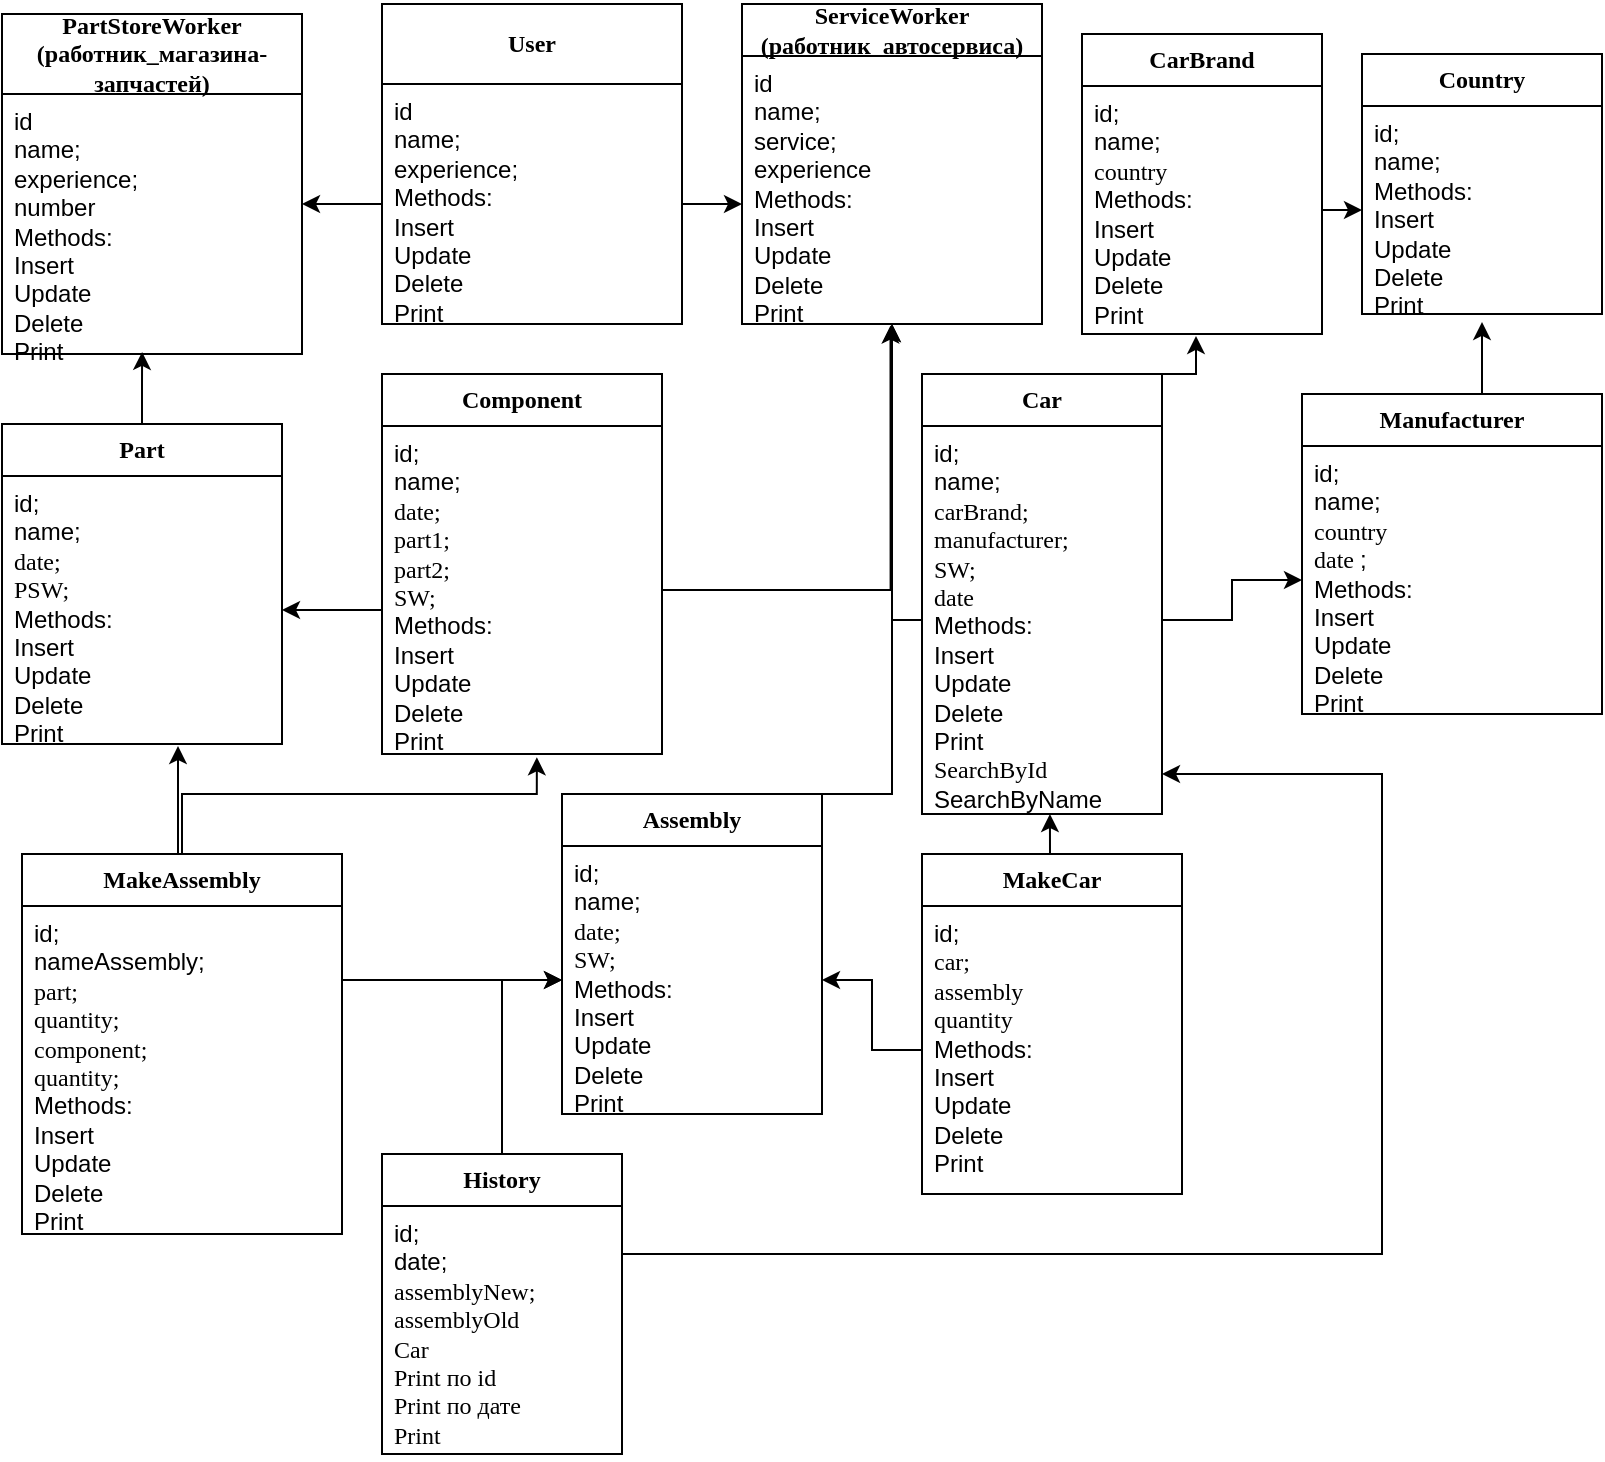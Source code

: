 <mxfile version="13.9.9" type="device"><diagram name="Страница — 1" id="Quc_e2RFCN8F1o5YhnRg"><mxGraphModel dx="1285" dy="621" grid="1" gridSize="10" guides="1" tooltips="1" connect="1" arrows="1" fold="1" page="1" pageScale="1" pageWidth="827" pageHeight="1169" math="0" shadow="0"><root><mxCell id="0"/><mxCell id="1" parent="0"/><mxCell id="oBX-fR_i2_pTyd_48wJ6-5" style="edgeStyle=orthogonalEdgeStyle;rounded=0;orthogonalLoop=1;jettySize=auto;html=1;entryX=0.467;entryY=0.992;entryDx=0;entryDy=0;entryPerimeter=0;" edge="1" parent="1" source="bnBB34JT-k37lyJ-cgn0-1" target="G_JCvUH-RgyqWUhUpPqh-4"><mxGeometry relative="1" as="geometry"/></mxCell><mxCell id="bnBB34JT-k37lyJ-cgn0-1" value="&lt;b&gt;&lt;span style=&quot;line-height: 106% ; font-family: &amp;#34;times new roman&amp;#34; , serif&quot;&gt;&lt;font style=&quot;font-size: 12px&quot;&gt;Part&lt;/font&gt;&lt;/span&gt;&lt;/b&gt;" style="swimlane;fontStyle=0;childLayout=stackLayout;horizontal=1;startSize=26;fillColor=none;horizontalStack=0;resizeParent=1;resizeParentMax=0;resizeLast=0;collapsible=1;marginBottom=0;whiteSpace=wrap;html=1;" parent="1" vertex="1"><mxGeometry x="20" y="465" width="140" height="160" as="geometry"/></mxCell><mxCell id="bnBB34JT-k37lyJ-cgn0-3" value="&lt;font&gt;&lt;font&gt;&lt;font style=&quot;font-size: 12px&quot;&gt;id;&lt;br&gt;name;&lt;br&gt;&lt;/font&gt;&lt;/font&gt;&lt;span style=&quot;line-height: 106% ; font-family: &amp;#34;times new roman&amp;#34; , serif&quot;&gt;date;&lt;br&gt;PSW;&lt;br style=&quot;font-family: &amp;#34;helvetica&amp;#34;&quot;&gt;&lt;span style=&quot;font-family: &amp;#34;helvetica&amp;#34;&quot;&gt;Methods:&lt;/span&gt;&lt;br style=&quot;font-family: &amp;#34;helvetica&amp;#34;&quot;&gt;&lt;span style=&quot;font-family: &amp;#34;helvetica&amp;#34;&quot;&gt;Insert&lt;/span&gt;&lt;br style=&quot;font-family: &amp;#34;helvetica&amp;#34;&quot;&gt;&lt;span style=&quot;font-family: &amp;#34;helvetica&amp;#34;&quot;&gt;Update&lt;/span&gt;&lt;br style=&quot;font-family: &amp;#34;helvetica&amp;#34;&quot;&gt;&lt;span style=&quot;font-family: &amp;#34;helvetica&amp;#34;&quot;&gt;Delete&lt;/span&gt;&lt;br style=&quot;font-family: &amp;#34;helvetica&amp;#34;&quot;&gt;&lt;span style=&quot;font-family: &amp;#34;helvetica&amp;#34;&quot;&gt;Print&lt;/span&gt;&lt;br&gt;&lt;/span&gt;&lt;/font&gt;" style="text;strokeColor=none;fillColor=none;align=left;verticalAlign=top;spacingLeft=4;spacingRight=4;overflow=hidden;rotatable=0;points=[[0,0.5],[1,0.5]];portConstraint=eastwest;whiteSpace=wrap;html=1;" parent="bnBB34JT-k37lyJ-cgn0-1" vertex="1"><mxGeometry y="26" width="140" height="134" as="geometry"/></mxCell><mxCell id="bnBB34JT-k37lyJ-cgn0-5" value="&lt;b&gt;&lt;span style=&quot;line-height: 106% ; font-family: &amp;#34;times new roman&amp;#34; , serif&quot;&gt;&lt;font style=&quot;font-size: 12px&quot;&gt;ServiceWorker&lt;br&gt;(работник_автосервиса)&lt;br&gt;&lt;/font&gt;&lt;/span&gt;&lt;/b&gt;" style="swimlane;fontStyle=0;childLayout=stackLayout;horizontal=1;startSize=26;fillColor=none;horizontalStack=0;resizeParent=1;resizeParentMax=0;resizeLast=0;collapsible=1;marginBottom=0;whiteSpace=wrap;html=1;" parent="1" vertex="1"><mxGeometry x="390" y="255" width="150" height="160" as="geometry"/></mxCell><mxCell id="bnBB34JT-k37lyJ-cgn0-6" value="id&lt;br&gt;name;&lt;br&gt;service;&lt;br&gt;experience&lt;br&gt;Methods:&lt;br&gt;Insert&lt;br&gt;Update&lt;br&gt;Delete&lt;br&gt;Print" style="text;strokeColor=none;fillColor=none;align=left;verticalAlign=top;spacingLeft=4;spacingRight=4;overflow=hidden;rotatable=0;points=[[0,0.5],[1,0.5]];portConstraint=eastwest;whiteSpace=wrap;html=1;" parent="bnBB34JT-k37lyJ-cgn0-5" vertex="1"><mxGeometry y="26" width="150" height="134" as="geometry"/></mxCell><mxCell id="3TPIFaQt0hGigsYMZb2y-10" value="&lt;b&gt;&lt;span style=&quot;line-height: 106% ; font-family: &amp;#34;times new roman&amp;#34; , serif&quot;&gt;&lt;font style=&quot;font-size: 12px&quot;&gt;Country&lt;/font&gt;&lt;/span&gt;&lt;/b&gt;" style="swimlane;fontStyle=0;childLayout=stackLayout;horizontal=1;startSize=26;fillColor=none;horizontalStack=0;resizeParent=1;resizeParentMax=0;resizeLast=0;collapsible=1;marginBottom=0;whiteSpace=wrap;html=1;" parent="1" vertex="1"><mxGeometry x="700" y="280" width="120" height="130" as="geometry"/></mxCell><mxCell id="3TPIFaQt0hGigsYMZb2y-11" value="id;&lt;br&gt;name;&lt;br&gt;Methods:&lt;br&gt;Insert&lt;br&gt;Update&lt;br&gt;Delete&lt;br&gt;Print" style="text;strokeColor=none;fillColor=none;align=left;verticalAlign=top;spacingLeft=4;spacingRight=4;overflow=hidden;rotatable=0;points=[[0,0.5],[1,0.5]];portConstraint=eastwest;whiteSpace=wrap;html=1;" parent="3TPIFaQt0hGigsYMZb2y-10" vertex="1"><mxGeometry y="26" width="120" height="104" as="geometry"/></mxCell><mxCell id="oBX-fR_i2_pTyd_48wJ6-1" style="edgeStyle=orthogonalEdgeStyle;rounded=0;orthogonalLoop=1;jettySize=auto;html=1;exitX=0.5;exitY=0;exitDx=0;exitDy=0;entryX=0.5;entryY=1.038;entryDx=0;entryDy=0;entryPerimeter=0;" edge="1" parent="1" source="3TPIFaQt0hGigsYMZb2y-12" target="3TPIFaQt0hGigsYMZb2y-11"><mxGeometry relative="1" as="geometry"/></mxCell><mxCell id="3TPIFaQt0hGigsYMZb2y-12" value="&lt;b&gt;&lt;span style=&quot;line-height: 106% ; font-family: &amp;#34;times new roman&amp;#34; , serif&quot;&gt;&lt;font style=&quot;font-size: 12px&quot;&gt;Manufacturer&lt;/font&gt;&lt;/span&gt;&lt;/b&gt;" style="swimlane;fontStyle=0;childLayout=stackLayout;horizontal=1;startSize=26;fillColor=none;horizontalStack=0;resizeParent=1;resizeParentMax=0;resizeLast=0;collapsible=1;marginBottom=0;whiteSpace=wrap;html=1;" parent="1" vertex="1"><mxGeometry x="670" y="450" width="150" height="160" as="geometry"/></mxCell><mxCell id="3TPIFaQt0hGigsYMZb2y-13" value="id;&lt;br&gt;name;&lt;br&gt;&lt;font style=&quot;font-size: 12px&quot;&gt;&lt;span style=&quot;line-height: 106% ; font-family: &amp;#34;times new roman&amp;#34; , serif&quot;&gt;country&amp;nbsp;&lt;/span&gt;&lt;br&gt;&lt;span style=&quot;line-height: 106% ; font-family: &amp;#34;times new roman&amp;#34; , serif&quot;&gt;date&amp;nbsp;&lt;/span&gt;;&lt;/font&gt;&lt;br&gt;Methods:&lt;br&gt;Insert&lt;br&gt;Update&lt;br&gt;Delete&lt;br&gt;Print" style="text;strokeColor=none;fillColor=none;align=left;verticalAlign=top;spacingLeft=4;spacingRight=4;overflow=hidden;rotatable=0;points=[[0,0.5],[1,0.5]];portConstraint=eastwest;whiteSpace=wrap;html=1;" parent="3TPIFaQt0hGigsYMZb2y-12" vertex="1"><mxGeometry y="26" width="150" height="134" as="geometry"/></mxCell><mxCell id="oBX-fR_i2_pTyd_48wJ6-3" style="edgeStyle=orthogonalEdgeStyle;rounded=0;orthogonalLoop=1;jettySize=auto;html=1;exitX=0.5;exitY=0;exitDx=0;exitDy=0;entryX=0.475;entryY=1.008;entryDx=0;entryDy=0;entryPerimeter=0;" edge="1" parent="1" source="3TPIFaQt0hGigsYMZb2y-15" target="G_JCvUH-RgyqWUhUpPqh-6"><mxGeometry relative="1" as="geometry"><Array as="points"><mxPoint x="617" y="440"/></Array></mxGeometry></mxCell><mxCell id="3TPIFaQt0hGigsYMZb2y-15" value="&lt;b&gt;&lt;span style=&quot;line-height: 106% ; font-family: &amp;#34;times new roman&amp;#34; , serif&quot;&gt;&lt;font style=&quot;font-size: 12px&quot;&gt;Car&lt;/font&gt;&lt;/span&gt;&lt;/b&gt;" style="swimlane;fontStyle=0;childLayout=stackLayout;horizontal=1;startSize=26;fillColor=none;horizontalStack=0;resizeParent=1;resizeParentMax=0;resizeLast=0;collapsible=1;marginBottom=0;whiteSpace=wrap;html=1;" parent="1" vertex="1"><mxGeometry x="480" y="440" width="120" height="220" as="geometry"/></mxCell><mxCell id="3TPIFaQt0hGigsYMZb2y-16" value="id;&lt;br&gt;name;&lt;br&gt;&lt;font&gt;&lt;font style=&quot;font-size: 12px&quot;&gt;&lt;span style=&quot;line-height: 106% ; font-family: &amp;#34;times new roman&amp;#34; , serif&quot;&gt;carBrand;&lt;/span&gt;&lt;/font&gt;&lt;span style=&quot;line-height: 106%&quot;&gt;&lt;font style=&quot;font-family: &amp;#34;times new roman&amp;#34; , serif ; font-size: 12px&quot;&gt;&lt;br&gt;&lt;span style=&quot;line-height: 106%&quot;&gt;manufacturer;&lt;br&gt;&lt;/span&gt;&lt;/font&gt;&lt;font face=&quot;times new roman, serif&quot;&gt;SW;&lt;/font&gt;&lt;br&gt;&lt;font face=&quot;times new roman, serif&quot;&gt;date&lt;/font&gt;&lt;br style=&quot;font-family: &amp;#34;helvetica&amp;#34;&quot;&gt;&lt;span style=&quot;font-family: &amp;#34;helvetica&amp;#34;&quot;&gt;Methods:&lt;/span&gt;&lt;br style=&quot;font-family: &amp;#34;helvetica&amp;#34;&quot;&gt;&lt;span style=&quot;font-family: &amp;#34;helvetica&amp;#34;&quot;&gt;Insert&lt;/span&gt;&lt;br style=&quot;font-family: &amp;#34;helvetica&amp;#34;&quot;&gt;&lt;span style=&quot;font-family: &amp;#34;helvetica&amp;#34;&quot;&gt;Update&lt;/span&gt;&lt;br style=&quot;font-family: &amp;#34;helvetica&amp;#34;&quot;&gt;&lt;span style=&quot;font-family: &amp;#34;helvetica&amp;#34;&quot;&gt;Delete&lt;/span&gt;&lt;br style=&quot;font-family: &amp;#34;helvetica&amp;#34;&quot;&gt;&lt;span style=&quot;font-family: &amp;#34;helvetica&amp;#34;&quot;&gt;Print&lt;br&gt;&lt;/span&gt;&lt;font face=&quot;times new roman, serif&quot;&gt;&lt;font style=&quot;font-size: 12px&quot;&gt;SearchById&lt;/font&gt;&lt;br&gt;&lt;/font&gt;SearchByName&lt;br&gt;&lt;/span&gt;&lt;/font&gt;" style="text;strokeColor=none;fillColor=none;align=left;verticalAlign=top;spacingLeft=4;spacingRight=4;overflow=hidden;rotatable=0;points=[[0,0.5],[1,0.5]];portConstraint=eastwest;whiteSpace=wrap;html=1;" parent="3TPIFaQt0hGigsYMZb2y-15" vertex="1"><mxGeometry y="26" width="120" height="194" as="geometry"/></mxCell><mxCell id="G_JCvUH-RgyqWUhUpPqh-3" value="&lt;font face=&quot;times new roman, serif&quot;&gt;&lt;b&gt;PartStoreWorker&lt;br&gt;(работник_магазина-запчастей)&lt;br&gt;&lt;/b&gt;&lt;/font&gt;" style="swimlane;fontStyle=0;childLayout=stackLayout;horizontal=1;startSize=40;fillColor=none;horizontalStack=0;resizeParent=1;resizeParentMax=0;resizeLast=0;collapsible=1;marginBottom=0;whiteSpace=wrap;html=1;" parent="1" vertex="1"><mxGeometry x="20" y="260" width="150" height="170" as="geometry"/></mxCell><mxCell id="G_JCvUH-RgyqWUhUpPqh-4" value="id&lt;br&gt;name;&lt;br&gt;experience;&lt;br&gt;number&lt;br&gt;Methods:&lt;br&gt;Insert&lt;br&gt;Update&lt;br&gt;Delete&lt;br&gt;Print" style="text;strokeColor=none;fillColor=none;align=left;verticalAlign=top;spacingLeft=4;spacingRight=4;overflow=hidden;rotatable=0;points=[[0,0.5],[1,0.5]];portConstraint=eastwest;whiteSpace=wrap;html=1;" parent="G_JCvUH-RgyqWUhUpPqh-3" vertex="1"><mxGeometry y="40" width="150" height="130" as="geometry"/></mxCell><mxCell id="G_JCvUH-RgyqWUhUpPqh-5" value="&lt;b&gt;&lt;span style=&quot;line-height: 106% ; font-family: &amp;#34;times new roman&amp;#34; , serif&quot;&gt;&lt;font style=&quot;font-size: 12px&quot;&gt;CarBrand&lt;/font&gt;&lt;/span&gt;&lt;/b&gt;" style="swimlane;fontStyle=0;childLayout=stackLayout;horizontal=1;startSize=26;fillColor=none;horizontalStack=0;resizeParent=1;resizeParentMax=0;resizeLast=0;collapsible=1;marginBottom=0;whiteSpace=wrap;html=1;" parent="1" vertex="1"><mxGeometry x="560" y="270" width="120" height="150" as="geometry"/></mxCell><mxCell id="G_JCvUH-RgyqWUhUpPqh-6" value="id;&lt;br&gt;name;&lt;br&gt;&lt;font&gt;&lt;span style=&quot;line-height: 106% ; font-family: &amp;#34;times new roman&amp;#34; , serif&quot;&gt;country&lt;br style=&quot;font-family: &amp;#34;helvetica&amp;#34;&quot;&gt;&lt;span style=&quot;font-family: &amp;#34;helvetica&amp;#34;&quot;&gt;Methods:&lt;/span&gt;&lt;br style=&quot;font-family: &amp;#34;helvetica&amp;#34;&quot;&gt;&lt;span style=&quot;font-family: &amp;#34;helvetica&amp;#34;&quot;&gt;Insert&lt;/span&gt;&lt;br style=&quot;font-family: &amp;#34;helvetica&amp;#34;&quot;&gt;&lt;span style=&quot;font-family: &amp;#34;helvetica&amp;#34;&quot;&gt;Update&lt;/span&gt;&lt;br style=&quot;font-family: &amp;#34;helvetica&amp;#34;&quot;&gt;&lt;span style=&quot;font-family: &amp;#34;helvetica&amp;#34;&quot;&gt;Delete&lt;/span&gt;&lt;br style=&quot;font-family: &amp;#34;helvetica&amp;#34;&quot;&gt;&lt;span style=&quot;font-family: &amp;#34;helvetica&amp;#34;&quot;&gt;Print&lt;/span&gt;&lt;br&gt;&lt;/span&gt;&lt;/font&gt;" style="text;strokeColor=none;fillColor=none;align=left;verticalAlign=top;spacingLeft=4;spacingRight=4;overflow=hidden;rotatable=0;points=[[0,0.5],[1,0.5]];portConstraint=eastwest;whiteSpace=wrap;html=1;" parent="G_JCvUH-RgyqWUhUpPqh-5" vertex="1"><mxGeometry y="26" width="120" height="124" as="geometry"/></mxCell><mxCell id="G_JCvUH-RgyqWUhUpPqh-7" value="&lt;b&gt;&lt;span style=&quot;line-height: 106% ; font-family: &amp;#34;times new roman&amp;#34; , serif&quot;&gt;&lt;font style=&quot;font-size: 12px&quot;&gt;Component&lt;/font&gt;&lt;/span&gt;&lt;/b&gt;" style="swimlane;fontStyle=0;childLayout=stackLayout;horizontal=1;startSize=26;fillColor=none;horizontalStack=0;resizeParent=1;resizeParentMax=0;resizeLast=0;collapsible=1;marginBottom=0;whiteSpace=wrap;html=1;" parent="1" vertex="1"><mxGeometry x="210" y="440" width="140" height="190" as="geometry"/></mxCell><mxCell id="G_JCvUH-RgyqWUhUpPqh-8" value="&lt;font&gt;&lt;font&gt;&lt;font style=&quot;font-size: 12px&quot;&gt;id;&lt;br&gt;name;&lt;br&gt;&lt;/font&gt;&lt;/font&gt;&lt;span style=&quot;line-height: 106% ; font-family: &amp;#34;times new roman&amp;#34; , serif&quot;&gt;date;&lt;br&gt;part1;&lt;br&gt;part2;&lt;br&gt;SW;&lt;br style=&quot;font-family: &amp;#34;helvetica&amp;#34;&quot;&gt;&lt;span style=&quot;font-family: &amp;#34;helvetica&amp;#34;&quot;&gt;Methods:&lt;/span&gt;&lt;br style=&quot;font-family: &amp;#34;helvetica&amp;#34;&quot;&gt;&lt;span style=&quot;font-family: &amp;#34;helvetica&amp;#34;&quot;&gt;Insert&lt;/span&gt;&lt;br style=&quot;font-family: &amp;#34;helvetica&amp;#34;&quot;&gt;&lt;span style=&quot;font-family: &amp;#34;helvetica&amp;#34;&quot;&gt;Update&lt;/span&gt;&lt;br style=&quot;font-family: &amp;#34;helvetica&amp;#34;&quot;&gt;&lt;span style=&quot;font-family: &amp;#34;helvetica&amp;#34;&quot;&gt;Delete&lt;/span&gt;&lt;br style=&quot;font-family: &amp;#34;helvetica&amp;#34;&quot;&gt;&lt;span style=&quot;font-family: &amp;#34;helvetica&amp;#34;&quot;&gt;Print&lt;/span&gt;&lt;br&gt;&lt;/span&gt;&lt;/font&gt;" style="text;strokeColor=none;fillColor=none;align=left;verticalAlign=top;spacingLeft=4;spacingRight=4;overflow=hidden;rotatable=0;points=[[0,0.5],[1,0.5]];portConstraint=eastwest;whiteSpace=wrap;html=1;" parent="G_JCvUH-RgyqWUhUpPqh-7" vertex="1"><mxGeometry y="26" width="140" height="164" as="geometry"/></mxCell><mxCell id="G_JCvUH-RgyqWUhUpPqh-32" style="edgeStyle=orthogonalEdgeStyle;rounded=0;orthogonalLoop=1;jettySize=auto;html=1;exitX=0.5;exitY=0;exitDx=0;exitDy=0;entryX=0.5;entryY=1;entryDx=0;entryDy=0;" parent="1" source="G_JCvUH-RgyqWUhUpPqh-9" target="bnBB34JT-k37lyJ-cgn0-5" edge="1"><mxGeometry relative="1" as="geometry"><Array as="points"><mxPoint x="465" y="650"/></Array></mxGeometry></mxCell><mxCell id="G_JCvUH-RgyqWUhUpPqh-9" value="&lt;b&gt;&lt;span style=&quot;line-height: 106% ; font-family: &amp;#34;times new roman&amp;#34; , serif&quot;&gt;&lt;font style=&quot;font-size: 12px&quot;&gt;Assembly&lt;/font&gt;&lt;/span&gt;&lt;/b&gt;" style="swimlane;fontStyle=0;childLayout=stackLayout;horizontal=1;startSize=26;fillColor=none;horizontalStack=0;resizeParent=1;resizeParentMax=0;resizeLast=0;collapsible=1;marginBottom=0;whiteSpace=wrap;html=1;" parent="1" vertex="1"><mxGeometry x="300" y="650" width="130" height="160" as="geometry"/></mxCell><mxCell id="G_JCvUH-RgyqWUhUpPqh-10" value="&lt;font&gt;&lt;font&gt;&lt;font style=&quot;font-size: 12px&quot;&gt;id;&lt;br&gt;name;&lt;br&gt;&lt;/font&gt;&lt;/font&gt;&lt;span style=&quot;line-height: 106% ; font-family: &amp;#34;times new roman&amp;#34; , serif&quot;&gt;date;&lt;br&gt;SW;&lt;br style=&quot;font-family: &amp;#34;helvetica&amp;#34;&quot;&gt;&lt;span style=&quot;font-family: &amp;#34;helvetica&amp;#34;&quot;&gt;Methods:&lt;/span&gt;&lt;br style=&quot;font-family: &amp;#34;helvetica&amp;#34;&quot;&gt;&lt;span style=&quot;font-family: &amp;#34;helvetica&amp;#34;&quot;&gt;Insert&lt;/span&gt;&lt;br style=&quot;font-family: &amp;#34;helvetica&amp;#34;&quot;&gt;&lt;span style=&quot;font-family: &amp;#34;helvetica&amp;#34;&quot;&gt;Update&lt;/span&gt;&lt;br style=&quot;font-family: &amp;#34;helvetica&amp;#34;&quot;&gt;&lt;span style=&quot;font-family: &amp;#34;helvetica&amp;#34;&quot;&gt;Delete&lt;/span&gt;&lt;br style=&quot;font-family: &amp;#34;helvetica&amp;#34;&quot;&gt;&lt;span style=&quot;font-family: &amp;#34;helvetica&amp;#34;&quot;&gt;Print&lt;/span&gt;&lt;br&gt;&lt;/span&gt;&lt;/font&gt;" style="text;strokeColor=none;fillColor=none;align=left;verticalAlign=top;spacingLeft=4;spacingRight=4;overflow=hidden;rotatable=0;points=[[0,0.5],[1,0.5]];portConstraint=eastwest;whiteSpace=wrap;html=1;" parent="G_JCvUH-RgyqWUhUpPqh-9" vertex="1"><mxGeometry y="26" width="130" height="134" as="geometry"/></mxCell><mxCell id="oBX-fR_i2_pTyd_48wJ6-6" style="edgeStyle=orthogonalEdgeStyle;rounded=0;orthogonalLoop=1;jettySize=auto;html=1;exitX=0.5;exitY=0;exitDx=0;exitDy=0;" edge="1" parent="1" source="G_JCvUH-RgyqWUhUpPqh-11"><mxGeometry relative="1" as="geometry"><mxPoint x="108" y="626" as="targetPoint"/><Array as="points"><mxPoint x="108" y="680"/></Array></mxGeometry></mxCell><mxCell id="oBX-fR_i2_pTyd_48wJ6-7" style="edgeStyle=orthogonalEdgeStyle;rounded=0;orthogonalLoop=1;jettySize=auto;html=1;exitX=0.5;exitY=0;exitDx=0;exitDy=0;entryX=0.553;entryY=1.01;entryDx=0;entryDy=0;entryPerimeter=0;" edge="1" parent="1" source="G_JCvUH-RgyqWUhUpPqh-11" target="G_JCvUH-RgyqWUhUpPqh-8"><mxGeometry relative="1" as="geometry"><mxPoint x="280" y="634" as="targetPoint"/><Array as="points"><mxPoint x="110" y="650"/><mxPoint x="287" y="650"/></Array></mxGeometry></mxCell><mxCell id="G_JCvUH-RgyqWUhUpPqh-11" value="&lt;b&gt;&lt;span style=&quot;line-height: 106% ; font-family: &amp;#34;times new roman&amp;#34; , serif&quot;&gt;&lt;font style=&quot;font-size: 12px&quot;&gt;MakeAssembly&lt;/font&gt;&lt;/span&gt;&lt;/b&gt;" style="swimlane;fontStyle=0;childLayout=stackLayout;horizontal=1;startSize=26;fillColor=none;horizontalStack=0;resizeParent=1;resizeParentMax=0;resizeLast=0;collapsible=1;marginBottom=0;whiteSpace=wrap;html=1;" parent="1" vertex="1"><mxGeometry x="30" y="680" width="160" height="190" as="geometry"/></mxCell><mxCell id="G_JCvUH-RgyqWUhUpPqh-12" value="&lt;font&gt;&lt;font&gt;&lt;font style=&quot;font-size: 12px&quot;&gt;id;&lt;br&gt;nameAssembly;&lt;br&gt;&lt;/font&gt;&lt;/font&gt;&lt;span style=&quot;line-height: 106% ; font-family: &amp;#34;times new roman&amp;#34; , serif&quot;&gt;part;&lt;br&gt;quantity;&lt;br&gt;component;&lt;br&gt;quantity;&lt;br style=&quot;font-family: &amp;#34;helvetica&amp;#34;&quot;&gt;&lt;span style=&quot;font-family: &amp;#34;helvetica&amp;#34;&quot;&gt;Methods:&lt;/span&gt;&lt;br style=&quot;font-family: &amp;#34;helvetica&amp;#34;&quot;&gt;&lt;span style=&quot;font-family: &amp;#34;helvetica&amp;#34;&quot;&gt;Insert&lt;/span&gt;&lt;br style=&quot;font-family: &amp;#34;helvetica&amp;#34;&quot;&gt;&lt;span style=&quot;font-family: &amp;#34;helvetica&amp;#34;&quot;&gt;Update&lt;/span&gt;&lt;br style=&quot;font-family: &amp;#34;helvetica&amp;#34;&quot;&gt;&lt;span style=&quot;font-family: &amp;#34;helvetica&amp;#34;&quot;&gt;Delete&lt;/span&gt;&lt;br style=&quot;font-family: &amp;#34;helvetica&amp;#34;&quot;&gt;&lt;span style=&quot;font-family: &amp;#34;helvetica&amp;#34;&quot;&gt;Print&lt;/span&gt;&lt;br&gt;&lt;/span&gt;&lt;/font&gt;" style="text;strokeColor=none;fillColor=none;align=left;verticalAlign=top;spacingLeft=4;spacingRight=4;overflow=hidden;rotatable=0;points=[[0,0.5],[1,0.5]];portConstraint=eastwest;whiteSpace=wrap;html=1;" parent="G_JCvUH-RgyqWUhUpPqh-11" vertex="1"><mxGeometry y="26" width="160" height="164" as="geometry"/></mxCell><mxCell id="oBX-fR_i2_pTyd_48wJ6-8" style="edgeStyle=orthogonalEdgeStyle;rounded=0;orthogonalLoop=1;jettySize=auto;html=1;exitX=0.5;exitY=0;exitDx=0;exitDy=0;entryX=0;entryY=0.5;entryDx=0;entryDy=0;" edge="1" parent="1" source="G_JCvUH-RgyqWUhUpPqh-13" target="G_JCvUH-RgyqWUhUpPqh-10"><mxGeometry relative="1" as="geometry"/></mxCell><mxCell id="G_JCvUH-RgyqWUhUpPqh-13" value="&lt;b&gt;&lt;span style=&quot;line-height: 106% ; font-family: &amp;#34;times new roman&amp;#34; , serif&quot;&gt;&lt;font style=&quot;font-size: 12px&quot;&gt;History&lt;/font&gt;&lt;/span&gt;&lt;/b&gt;" style="swimlane;fontStyle=0;childLayout=stackLayout;horizontal=1;startSize=26;fillColor=none;horizontalStack=0;resizeParent=1;resizeParentMax=0;resizeLast=0;collapsible=1;marginBottom=0;whiteSpace=wrap;html=1;" parent="1" vertex="1"><mxGeometry x="210" y="830" width="120" height="150" as="geometry"/></mxCell><mxCell id="G_JCvUH-RgyqWUhUpPqh-14" value="id;&lt;br&gt;date;&lt;br&gt;&lt;font&gt;&lt;span style=&quot;line-height: 106% ; font-family: &amp;#34;times new roman&amp;#34; , serif&quot;&gt;assemblyNew;&lt;br&gt;assemblyOld&lt;br&gt;Car&lt;br&gt;Print по id&lt;br&gt;Print по дате&lt;br&gt;Print&lt;br&gt;&lt;/span&gt;&lt;/font&gt;" style="text;strokeColor=none;fillColor=none;align=left;verticalAlign=top;spacingLeft=4;spacingRight=4;overflow=hidden;rotatable=0;points=[[0,0.5],[1,0.5]];portConstraint=eastwest;whiteSpace=wrap;html=1;" parent="G_JCvUH-RgyqWUhUpPqh-13" vertex="1"><mxGeometry y="26" width="120" height="124" as="geometry"/></mxCell><mxCell id="G_JCvUH-RgyqWUhUpPqh-18" style="edgeStyle=orthogonalEdgeStyle;rounded=0;orthogonalLoop=1;jettySize=auto;html=1;exitX=1;exitY=0.5;exitDx=0;exitDy=0;" parent="1" source="3TPIFaQt0hGigsYMZb2y-16" target="3TPIFaQt0hGigsYMZb2y-13" edge="1"><mxGeometry relative="1" as="geometry"/></mxCell><mxCell id="G_JCvUH-RgyqWUhUpPqh-20" style="edgeStyle=orthogonalEdgeStyle;rounded=0;orthogonalLoop=1;jettySize=auto;html=1;exitX=1;exitY=0.5;exitDx=0;exitDy=0;entryX=0;entryY=0.5;entryDx=0;entryDy=0;" parent="1" source="G_JCvUH-RgyqWUhUpPqh-6" target="3TPIFaQt0hGigsYMZb2y-11" edge="1"><mxGeometry relative="1" as="geometry"/></mxCell><mxCell id="G_JCvUH-RgyqWUhUpPqh-25" style="edgeStyle=orthogonalEdgeStyle;rounded=0;orthogonalLoop=1;jettySize=auto;html=1;exitX=1;exitY=0.5;exitDx=0;exitDy=0;entryX=0;entryY=0.5;entryDx=0;entryDy=0;" parent="1" source="G_JCvUH-RgyqWUhUpPqh-12" edge="1" target="G_JCvUH-RgyqWUhUpPqh-10"><mxGeometry relative="1" as="geometry"><Array as="points"><mxPoint x="190" y="743"/></Array><mxPoint x="290" y="708" as="targetPoint"/></mxGeometry></mxCell><mxCell id="G_JCvUH-RgyqWUhUpPqh-27" style="edgeStyle=orthogonalEdgeStyle;rounded=0;orthogonalLoop=1;jettySize=auto;html=1;" parent="1" source="G_JCvUH-RgyqWUhUpPqh-14" target="3TPIFaQt0hGigsYMZb2y-16" edge="1"><mxGeometry relative="1" as="geometry"><Array as="points"><mxPoint x="710" y="880"/><mxPoint x="710" y="640"/></Array><mxPoint x="250" y="890" as="sourcePoint"/></mxGeometry></mxCell><mxCell id="G_JCvUH-RgyqWUhUpPqh-33" style="edgeStyle=orthogonalEdgeStyle;rounded=0;orthogonalLoop=1;jettySize=auto;html=1;exitX=0;exitY=0.5;exitDx=0;exitDy=0;entryX=0.5;entryY=1;entryDx=0;entryDy=0;" parent="1" source="3TPIFaQt0hGigsYMZb2y-16" target="bnBB34JT-k37lyJ-cgn0-5" edge="1"><mxGeometry relative="1" as="geometry"><Array as="points"><mxPoint x="465" y="563"/></Array></mxGeometry></mxCell><mxCell id="G_JCvUH-RgyqWUhUpPqh-34" style="edgeStyle=orthogonalEdgeStyle;rounded=0;orthogonalLoop=1;jettySize=auto;html=1;entryX=0.495;entryY=1.006;entryDx=0;entryDy=0;entryPerimeter=0;" parent="1" source="G_JCvUH-RgyqWUhUpPqh-8" target="bnBB34JT-k37lyJ-cgn0-6" edge="1"><mxGeometry relative="1" as="geometry"><mxPoint x="380" y="390" as="targetPoint"/></mxGeometry></mxCell><mxCell id="G_JCvUH-RgyqWUhUpPqh-36" style="edgeStyle=orthogonalEdgeStyle;rounded=0;orthogonalLoop=1;jettySize=auto;html=1;" parent="1" source="G_JCvUH-RgyqWUhUpPqh-8" target="bnBB34JT-k37lyJ-cgn0-3" edge="1"><mxGeometry relative="1" as="geometry"><Array as="points"><mxPoint x="200" y="558"/><mxPoint x="200" y="558"/></Array></mxGeometry></mxCell><mxCell id="oBX-fR_i2_pTyd_48wJ6-4" style="edgeStyle=orthogonalEdgeStyle;rounded=0;orthogonalLoop=1;jettySize=auto;html=1;exitX=0.5;exitY=0;exitDx=0;exitDy=0;entryX=0.533;entryY=1;entryDx=0;entryDy=0;entryPerimeter=0;" edge="1" parent="1" source="e9T7j99cUJip32BnIGPP-1" target="3TPIFaQt0hGigsYMZb2y-16"><mxGeometry relative="1" as="geometry"/></mxCell><mxCell id="e9T7j99cUJip32BnIGPP-1" value="&lt;b&gt;&lt;span style=&quot;line-height: 106% ; font-family: &amp;#34;times new roman&amp;#34; , serif&quot;&gt;&lt;font style=&quot;font-size: 12px&quot;&gt;MakeCar&lt;/font&gt;&lt;/span&gt;&lt;/b&gt;" style="swimlane;fontStyle=0;childLayout=stackLayout;horizontal=1;startSize=26;fillColor=none;horizontalStack=0;resizeParent=1;resizeParentMax=0;resizeLast=0;collapsible=1;marginBottom=0;whiteSpace=wrap;html=1;" parent="1" vertex="1"><mxGeometry x="480" y="680" width="130" height="170" as="geometry"/></mxCell><mxCell id="e9T7j99cUJip32BnIGPP-2" value="&lt;font&gt;&lt;font&gt;&lt;font style=&quot;font-size: 12px&quot;&gt;id;&lt;br&gt;&lt;/font&gt;&lt;/font&gt;&lt;span style=&quot;line-height: 106% ; font-family: &amp;#34;times new roman&amp;#34; , serif&quot;&gt;car;&lt;br&gt;assembly&lt;br&gt;quantity&lt;br style=&quot;font-family: &amp;#34;helvetica&amp;#34;&quot;&gt;&lt;span style=&quot;font-family: &amp;#34;helvetica&amp;#34;&quot;&gt;Methods:&lt;/span&gt;&lt;br style=&quot;font-family: &amp;#34;helvetica&amp;#34;&quot;&gt;&lt;span style=&quot;font-family: &amp;#34;helvetica&amp;#34;&quot;&gt;Insert&lt;/span&gt;&lt;br style=&quot;font-family: &amp;#34;helvetica&amp;#34;&quot;&gt;&lt;span style=&quot;font-family: &amp;#34;helvetica&amp;#34;&quot;&gt;Update&lt;/span&gt;&lt;br style=&quot;font-family: &amp;#34;helvetica&amp;#34;&quot;&gt;&lt;span style=&quot;font-family: &amp;#34;helvetica&amp;#34;&quot;&gt;Delete&lt;/span&gt;&lt;br style=&quot;font-family: &amp;#34;helvetica&amp;#34;&quot;&gt;&lt;span style=&quot;font-family: &amp;#34;helvetica&amp;#34;&quot;&gt;Print&lt;/span&gt;&lt;br&gt;&lt;/span&gt;&lt;/font&gt;" style="text;strokeColor=none;fillColor=none;align=left;verticalAlign=top;spacingLeft=4;spacingRight=4;overflow=hidden;rotatable=0;points=[[0,0.5],[1,0.5]];portConstraint=eastwest;whiteSpace=wrap;html=1;" parent="e9T7j99cUJip32BnIGPP-1" vertex="1"><mxGeometry y="26" width="130" height="144" as="geometry"/></mxCell><mxCell id="e9T7j99cUJip32BnIGPP-3" style="edgeStyle=orthogonalEdgeStyle;rounded=0;orthogonalLoop=1;jettySize=auto;html=1;" parent="1" source="e9T7j99cUJip32BnIGPP-2" target="G_JCvUH-RgyqWUhUpPqh-10" edge="1"><mxGeometry relative="1" as="geometry"/></mxCell><mxCell id="oBX-fR_i2_pTyd_48wJ6-9" value="&lt;font face=&quot;times new roman, serif&quot;&gt;&lt;b&gt;User&lt;br&gt;&lt;/b&gt;&lt;/font&gt;" style="swimlane;fontStyle=0;childLayout=stackLayout;horizontal=1;startSize=40;fillColor=none;horizontalStack=0;resizeParent=1;resizeParentMax=0;resizeLast=0;collapsible=1;marginBottom=0;whiteSpace=wrap;html=1;" vertex="1" parent="1"><mxGeometry x="210" y="255" width="150" height="160" as="geometry"/></mxCell><mxCell id="oBX-fR_i2_pTyd_48wJ6-10" value="id&lt;br&gt;name;&lt;br&gt;experience;&lt;br&gt;Methods:&lt;br&gt;Insert&lt;br&gt;Update&lt;br&gt;Delete&lt;br&gt;Print" style="text;strokeColor=none;fillColor=none;align=left;verticalAlign=top;spacingLeft=4;spacingRight=4;overflow=hidden;rotatable=0;points=[[0,0.5],[1,0.5]];portConstraint=eastwest;whiteSpace=wrap;html=1;" vertex="1" parent="oBX-fR_i2_pTyd_48wJ6-9"><mxGeometry y="40" width="150" height="120" as="geometry"/></mxCell><mxCell id="oBX-fR_i2_pTyd_48wJ6-11" style="edgeStyle=orthogonalEdgeStyle;rounded=0;orthogonalLoop=1;jettySize=auto;html=1;exitX=0;exitY=0.5;exitDx=0;exitDy=0;entryX=1;entryY=0.423;entryDx=0;entryDy=0;entryPerimeter=0;" edge="1" parent="1" source="oBX-fR_i2_pTyd_48wJ6-10" target="G_JCvUH-RgyqWUhUpPqh-4"><mxGeometry relative="1" as="geometry"/></mxCell><mxCell id="oBX-fR_i2_pTyd_48wJ6-13" style="edgeStyle=orthogonalEdgeStyle;rounded=0;orthogonalLoop=1;jettySize=auto;html=1;exitX=1;exitY=0.5;exitDx=0;exitDy=0;entryX=0;entryY=0.553;entryDx=0;entryDy=0;entryPerimeter=0;" edge="1" parent="1" source="oBX-fR_i2_pTyd_48wJ6-10" target="bnBB34JT-k37lyJ-cgn0-6"><mxGeometry relative="1" as="geometry"/></mxCell></root></mxGraphModel></diagram></mxfile>